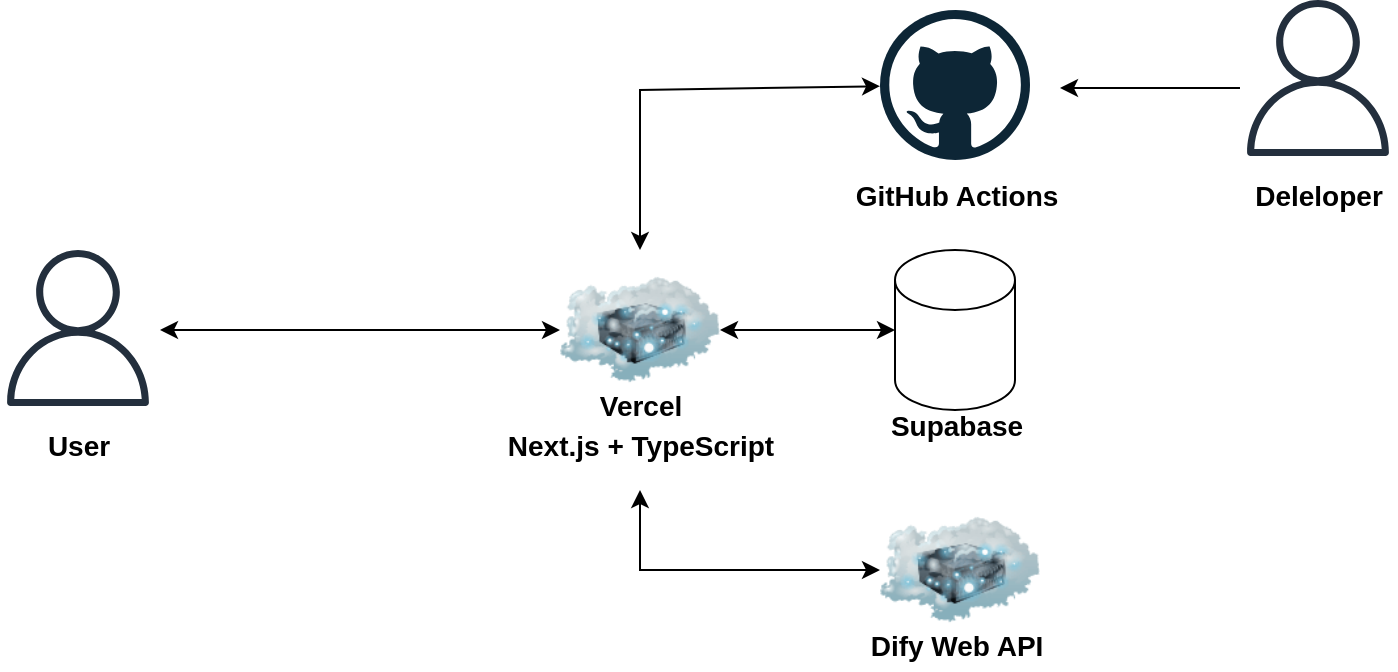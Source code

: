 <mxfile version="24.8.3">
  <diagram name="ページ1" id="po1-infJ_Jdo-S2Rf6da">
    <mxGraphModel dx="1066" dy="673" grid="1" gridSize="10" guides="1" tooltips="1" connect="1" arrows="1" fold="1" page="1" pageScale="1" pageWidth="827" pageHeight="1169" math="0" shadow="0">
      <root>
        <mxCell id="0" />
        <mxCell id="1" parent="0" />
        <mxCell id="IkuYoibd-J3LPYOS8CCM-3" value="" style="image;html=1;image=img/lib/clip_art/networking/Cloud_Server_128x128.png" vertex="1" parent="1">
          <mxGeometry x="320" y="320" width="80" height="80" as="geometry" />
        </mxCell>
        <mxCell id="IkuYoibd-J3LPYOS8CCM-4" value="&lt;font style=&quot;font-size: 14px;&quot;&gt;Vercel&lt;/font&gt;" style="text;strokeColor=none;fillColor=none;html=1;fontSize=24;fontStyle=1;verticalAlign=middle;align=center;spacing=2;" vertex="1" parent="1">
          <mxGeometry x="325" y="380" width="70" height="30" as="geometry" />
        </mxCell>
        <mxCell id="IkuYoibd-J3LPYOS8CCM-5" value="" style="shape=cylinder3;whiteSpace=wrap;html=1;boundedLbl=1;backgroundOutline=1;size=15;" vertex="1" parent="1">
          <mxGeometry x="487.5" y="320" width="60" height="80" as="geometry" />
        </mxCell>
        <mxCell id="IkuYoibd-J3LPYOS8CCM-6" value="&lt;font style=&quot;font-size: 14px;&quot;&gt;Supabase&lt;/font&gt;" style="text;strokeColor=none;fillColor=none;html=1;fontSize=24;fontStyle=1;verticalAlign=middle;align=center;" vertex="1" parent="1">
          <mxGeometry x="482.5" y="390" width="70" height="30" as="geometry" />
        </mxCell>
        <mxCell id="IkuYoibd-J3LPYOS8CCM-7" value="" style="endArrow=classic;startArrow=classic;html=1;rounded=0;entryX=0;entryY=0.5;entryDx=0;entryDy=0;" edge="1" parent="1" target="IkuYoibd-J3LPYOS8CCM-3">
          <mxGeometry width="50" height="50" relative="1" as="geometry">
            <mxPoint x="120" y="360" as="sourcePoint" />
            <mxPoint x="170" y="310" as="targetPoint" />
          </mxGeometry>
        </mxCell>
        <mxCell id="IkuYoibd-J3LPYOS8CCM-11" value="" style="dashed=0;outlineConnect=0;html=1;align=center;labelPosition=center;verticalLabelPosition=bottom;verticalAlign=top;shape=mxgraph.weblogos.github" vertex="1" parent="1">
          <mxGeometry x="480" y="200" width="75" height="75" as="geometry" />
        </mxCell>
        <mxCell id="IkuYoibd-J3LPYOS8CCM-12" value="" style="endArrow=classic;startArrow=classic;html=1;rounded=0;exitX=0.5;exitY=0;exitDx=0;exitDy=0;" edge="1" parent="1" source="IkuYoibd-J3LPYOS8CCM-3" target="IkuYoibd-J3LPYOS8CCM-11">
          <mxGeometry width="50" height="50" relative="1" as="geometry">
            <mxPoint x="360" y="310" as="sourcePoint" />
            <mxPoint x="470" y="230" as="targetPoint" />
            <Array as="points">
              <mxPoint x="360" y="240" />
            </Array>
          </mxGeometry>
        </mxCell>
        <mxCell id="IkuYoibd-J3LPYOS8CCM-13" value="&lt;font style=&quot;font-size: 14px;&quot;&gt;GitHub Actions&lt;/font&gt;" style="text;strokeColor=none;fillColor=none;html=1;fontSize=24;fontStyle=1;verticalAlign=middle;align=center;" vertex="1" parent="1">
          <mxGeometry x="482.5" y="275" width="70" height="30" as="geometry" />
        </mxCell>
        <mxCell id="IkuYoibd-J3LPYOS8CCM-14" value="" style="endArrow=classic;startArrow=classic;html=1;rounded=0;exitX=1;exitY=0.5;exitDx=0;exitDy=0;entryX=0;entryY=0.5;entryDx=0;entryDy=0;entryPerimeter=0;" edge="1" parent="1" source="IkuYoibd-J3LPYOS8CCM-3" target="IkuYoibd-J3LPYOS8CCM-5">
          <mxGeometry width="50" height="50" relative="1" as="geometry">
            <mxPoint x="390" y="350" as="sourcePoint" />
            <mxPoint x="440" y="300" as="targetPoint" />
          </mxGeometry>
        </mxCell>
        <mxCell id="IkuYoibd-J3LPYOS8CCM-15" value="" style="image;html=1;image=img/lib/clip_art/networking/Cloud_Server_128x128.png" vertex="1" parent="1">
          <mxGeometry x="480" y="440" width="80" height="80" as="geometry" />
        </mxCell>
        <mxCell id="IkuYoibd-J3LPYOS8CCM-16" value="&lt;font style=&quot;font-size: 14px;&quot;&gt;Dify&amp;nbsp;&lt;/font&gt;&lt;span style=&quot;font-size: 14px; background-color: initial;&quot;&gt;Web API&lt;/span&gt;" style="text;strokeColor=none;fillColor=none;html=1;fontSize=24;fontStyle=1;verticalAlign=middle;align=center;" vertex="1" parent="1">
          <mxGeometry x="447.5" y="500" width="140" height="30" as="geometry" />
        </mxCell>
        <mxCell id="IkuYoibd-J3LPYOS8CCM-17" value="" style="endArrow=classic;startArrow=classic;html=1;rounded=0;" edge="1" parent="1">
          <mxGeometry width="50" height="50" relative="1" as="geometry">
            <mxPoint x="360" y="440" as="sourcePoint" />
            <mxPoint x="480" y="480" as="targetPoint" />
            <Array as="points">
              <mxPoint x="360" y="480" />
            </Array>
          </mxGeometry>
        </mxCell>
        <mxCell id="IkuYoibd-J3LPYOS8CCM-18" value="&lt;font style=&quot;font-size: 14px;&quot;&gt;Next.js + TypeScript&lt;/font&gt;" style="text;strokeColor=none;fillColor=none;html=1;fontSize=24;fontStyle=1;verticalAlign=middle;align=center;spacing=2;" vertex="1" parent="1">
          <mxGeometry x="325" y="400" width="70" height="30" as="geometry" />
        </mxCell>
        <mxCell id="IkuYoibd-J3LPYOS8CCM-19" value="" style="sketch=0;outlineConnect=0;fontColor=#232F3E;gradientColor=none;fillColor=#232F3D;strokeColor=none;dashed=0;verticalLabelPosition=bottom;verticalAlign=top;align=center;html=1;fontSize=12;fontStyle=0;aspect=fixed;pointerEvents=1;shape=mxgraph.aws4.user;" vertex="1" parent="1">
          <mxGeometry x="40" y="320" width="78" height="78" as="geometry" />
        </mxCell>
        <mxCell id="IkuYoibd-J3LPYOS8CCM-20" value="&lt;font style=&quot;font-size: 14px;&quot;&gt;User&lt;/font&gt;" style="text;strokeColor=none;fillColor=none;html=1;fontSize=24;fontStyle=1;verticalAlign=middle;align=center;" vertex="1" parent="1">
          <mxGeometry x="44" y="400" width="70" height="30" as="geometry" />
        </mxCell>
        <mxCell id="IkuYoibd-J3LPYOS8CCM-21" value="" style="sketch=0;outlineConnect=0;fontColor=#232F3E;gradientColor=none;fillColor=#232F3D;strokeColor=none;dashed=0;verticalLabelPosition=bottom;verticalAlign=top;align=center;html=1;fontSize=12;fontStyle=0;aspect=fixed;pointerEvents=1;shape=mxgraph.aws4.user;" vertex="1" parent="1">
          <mxGeometry x="660" y="195" width="78" height="78" as="geometry" />
        </mxCell>
        <mxCell id="IkuYoibd-J3LPYOS8CCM-22" value="&lt;font style=&quot;font-size: 14px;&quot;&gt;Deleloper&lt;/font&gt;" style="text;strokeColor=none;fillColor=none;html=1;fontSize=24;fontStyle=1;verticalAlign=middle;align=center;" vertex="1" parent="1">
          <mxGeometry x="664" y="275" width="70" height="30" as="geometry" />
        </mxCell>
        <mxCell id="IkuYoibd-J3LPYOS8CCM-23" value="" style="endArrow=classic;html=1;rounded=0;" edge="1" parent="1">
          <mxGeometry width="50" height="50" relative="1" as="geometry">
            <mxPoint x="659.995" y="238.951" as="sourcePoint" />
            <mxPoint x="570" y="239" as="targetPoint" />
          </mxGeometry>
        </mxCell>
      </root>
    </mxGraphModel>
  </diagram>
</mxfile>
